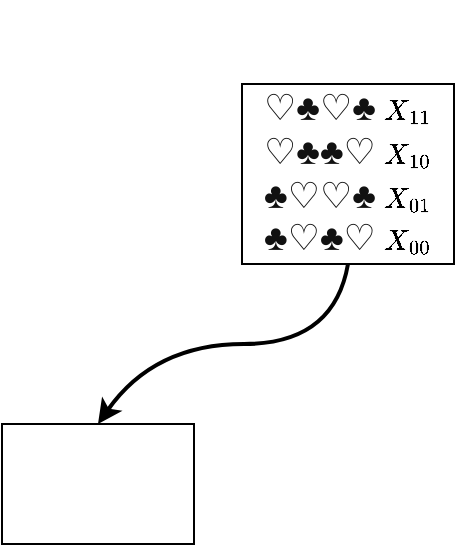 <mxfile version="18.2.0" type="github">
  <diagram id="W2HWCewwAggoOsEGd6kA" name="Page-1">
    <mxGraphModel dx="813" dy="449" grid="1" gridSize="10" guides="1" tooltips="1" connect="1" arrows="1" fold="1" page="1" pageScale="1" pageWidth="827" pageHeight="1169" math="1" shadow="0">
      <root>
        <mxCell id="0" />
        <mxCell id="1" parent="0" />
        <mxCell id="wGAC3NJqTAk7x0Rz0knj-1" value="&lt;font face=&quot;Lucida Console&quot;&gt;&lt;span style=&quot;color: rgb(17, 17, 17); font-size: 18px; text-align: left; background-color: rgb(255, 255, 255);&quot;&gt;♡&lt;/span&gt;&lt;span style=&quot;color: rgb(17, 17, 17); font-size: 18px; text-align: left; background-color: rgb(255, 255, 255);&quot;&gt;♣&lt;/span&gt;&lt;span style=&quot;color: rgb(17, 17, 17); font-size: 18px; text-align: left; background-color: rgb(255, 255, 255);&quot;&gt;♡&lt;/span&gt;&lt;span style=&quot;color: rgb(17, 17, 17); font-size: 18px; text-align: left; background-color: rgb(255, 255, 255);&quot;&gt;♣&amp;nbsp;&lt;/span&gt;&lt;span style=&quot;font-size: 14px; text-align: left; background-color: rgb(255, 255, 255);&quot;&gt;\(X_{11}\)&lt;/span&gt;&lt;span style=&quot;color: rgb(17, 17, 17); font-size: 18px; text-align: left; background-color: rgb(255, 255, 255);&quot;&gt;&lt;br&gt;&lt;/span&gt;&lt;span style=&quot;color: rgb(17, 17, 17); font-size: 18px; text-align: left; background-color: rgb(255, 255, 255);&quot;&gt;♡&lt;/span&gt;&lt;span style=&quot;color: rgb(17, 17, 17); font-size: 18px; text-align: left; background-color: rgb(255, 255, 255);&quot;&gt;♣&lt;/span&gt;&lt;span style=&quot;color: rgb(17, 17, 17); font-size: 18px; text-align: left; background-color: rgb(255, 255, 255);&quot;&gt;♣&lt;/span&gt;&lt;span style=&quot;color: rgb(17, 17, 17); font-size: 18px; text-align: left; background-color: rgb(255, 255, 255);&quot;&gt;♡&amp;nbsp;&lt;/span&gt;&lt;span style=&quot;font-size: 14px; text-align: left; background-color: rgb(255, 255, 255);&quot;&gt;\(X_{10}\)&lt;/span&gt;&lt;span style=&quot;color: rgb(17, 17, 17); font-size: 18px; text-align: left; background-color: rgb(255, 255, 255);&quot;&gt;&lt;br&gt;&lt;/span&gt;&lt;span style=&quot;color: rgb(17, 17, 17); font-size: 18px; text-align: left; background-color: rgb(255, 255, 255);&quot;&gt;♣&lt;/span&gt;&lt;span style=&quot;color: rgb(17, 17, 17); font-size: 18px; text-align: left; background-color: rgb(255, 255, 255);&quot;&gt;♡&lt;/span&gt;&lt;span style=&quot;color: rgb(17, 17, 17); font-size: 18px; text-align: left; background-color: rgb(255, 255, 255);&quot;&gt;♡&lt;/span&gt;&lt;span style=&quot;color: rgb(17, 17, 17); font-size: 18px; text-align: left; background-color: rgb(255, 255, 255);&quot;&gt;♣&amp;nbsp;&lt;/span&gt;&lt;span style=&quot;font-size: 14px; text-align: left; background-color: rgb(255, 255, 255);&quot;&gt;\(X_{01}\)&lt;/span&gt;&lt;span style=&quot;color: rgb(17, 17, 17); font-size: 18px; text-align: left; background-color: rgb(255, 255, 255);&quot;&gt;&lt;br&gt;&lt;/span&gt;&lt;span style=&quot;color: rgb(17, 17, 17); font-size: 18px; text-align: left; background-color: rgb(255, 255, 255);&quot;&gt;♣&lt;/span&gt;&lt;span style=&quot;color: rgb(17, 17, 17); font-size: 18px; text-align: left; background-color: rgb(255, 255, 255);&quot;&gt;♡&lt;/span&gt;&lt;span style=&quot;color: rgb(17, 17, 17); font-size: 18px; text-align: left; background-color: rgb(255, 255, 255);&quot;&gt;♣&lt;/span&gt;&lt;span style=&quot;color: rgb(17, 17, 17); font-size: 18px; text-align: left; background-color: rgb(255, 255, 255);&quot;&gt;♡&amp;nbsp;&lt;/span&gt;&lt;span style=&quot;font-size: 14px; text-align: left; background-color: rgb(255, 255, 255);&quot;&gt;\(X_{00}\)&lt;/span&gt;&lt;/font&gt;&lt;span style=&quot;font-weight: 700; color: rgb(17, 17, 17); font-family: &amp;quot;Microsoft YaHei&amp;quot;, Arial, Helvetica, sans-serif; font-size: 18px; text-align: left; background-color: rgb(255, 255, 255);&quot;&gt;&lt;br&gt;&lt;/span&gt;" style="rounded=1;whiteSpace=wrap;html=1;arcSize=0;" parent="1" vertex="1">
          <mxGeometry x="304" y="90" width="106" height="90" as="geometry" />
        </mxCell>
        <mxCell id="S7Zaa9b5yC5hJfz1Xt58-1" value="" style="whiteSpace=wrap;html=1;rounded=1;arcSize=0;" vertex="1" parent="1">
          <mxGeometry x="184" y="260" width="96" height="60" as="geometry" />
        </mxCell>
        <mxCell id="S7Zaa9b5yC5hJfz1Xt58-9" value="" style="endArrow=classic;html=1;fontColor=#000000;strokeColor=default;strokeWidth=2;curved=1;exitX=0.5;exitY=1;exitDx=0;exitDy=0;entryX=0.5;entryY=0;entryDx=0;entryDy=0;" edge="1" parent="1" source="wGAC3NJqTAk7x0Rz0knj-1" target="S7Zaa9b5yC5hJfz1Xt58-1">
          <mxGeometry width="50" height="50" relative="1" as="geometry">
            <mxPoint x="450" y="280" as="sourcePoint" />
            <mxPoint x="500" y="230" as="targetPoint" />
            <Array as="points">
              <mxPoint x="350" y="220" />
              <mxPoint x="260" y="220" />
            </Array>
          </mxGeometry>
        </mxCell>
      </root>
    </mxGraphModel>
  </diagram>
</mxfile>
